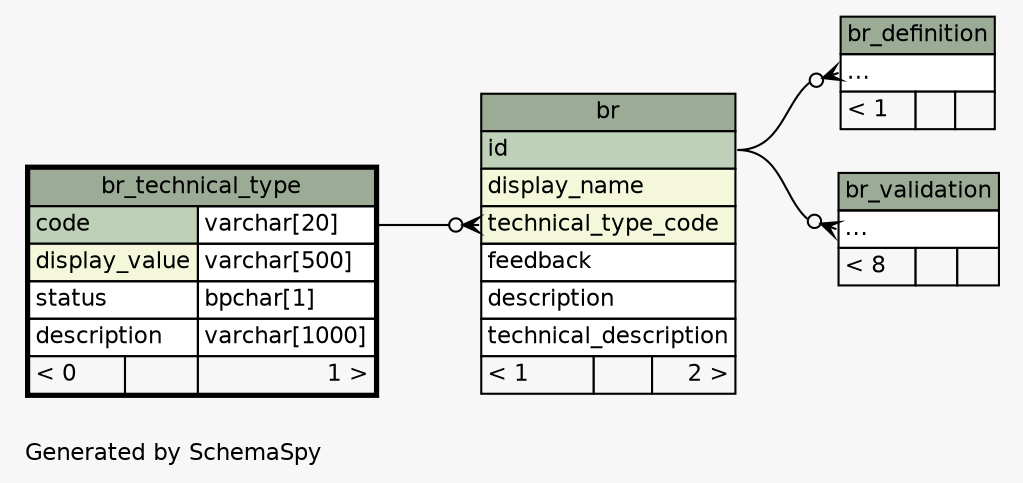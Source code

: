 // dot 2.36.0 on Windows 10 10.0
// SchemaSpy rev 590
digraph "twoDegreesRelationshipsDiagram" {
  graph [
    rankdir="RL"
    bgcolor="#f7f7f7"
    label="\nGenerated by SchemaSpy"
    labeljust="l"
    nodesep="0.18"
    ranksep="0.46"
    fontname="Helvetica"
    fontsize="11"
  ];
  node [
    fontname="Helvetica"
    fontsize="11"
    shape="plaintext"
  ];
  edge [
    arrowsize="0.8"
  ];
  "br":"technical_type_code":w -> "br_technical_type":"code.type":e [arrowhead=none dir=back arrowtail=crowodot];
  "br_definition":"elipses":w -> "br":"id":e [arrowhead=none dir=back arrowtail=crowodot];
  "br_validation":"elipses":w -> "br":"id":e [arrowhead=none dir=back arrowtail=crowodot];
  "br" [
    label=<
    <TABLE BORDER="0" CELLBORDER="1" CELLSPACING="0" BGCOLOR="#ffffff">
      <TR><TD COLSPAN="3" BGCOLOR="#9bab96" ALIGN="CENTER">br</TD></TR>
      <TR><TD PORT="id" COLSPAN="3" BGCOLOR="#bed1b8" ALIGN="LEFT">id</TD></TR>
      <TR><TD PORT="display_name" COLSPAN="3" BGCOLOR="#f4f7da" ALIGN="LEFT">display_name</TD></TR>
      <TR><TD PORT="technical_type_code" COLSPAN="3" BGCOLOR="#f4f7da" ALIGN="LEFT">technical_type_code</TD></TR>
      <TR><TD PORT="feedback" COLSPAN="3" ALIGN="LEFT">feedback</TD></TR>
      <TR><TD PORT="description" COLSPAN="3" ALIGN="LEFT">description</TD></TR>
      <TR><TD PORT="technical_description" COLSPAN="3" ALIGN="LEFT">technical_description</TD></TR>
      <TR><TD ALIGN="LEFT" BGCOLOR="#f7f7f7">&lt; 1</TD><TD ALIGN="RIGHT" BGCOLOR="#f7f7f7">  </TD><TD ALIGN="RIGHT" BGCOLOR="#f7f7f7">2 &gt;</TD></TR>
    </TABLE>>
    URL="br.html"
    tooltip="br"
  ];
  "br_definition" [
    label=<
    <TABLE BORDER="0" CELLBORDER="1" CELLSPACING="0" BGCOLOR="#ffffff">
      <TR><TD COLSPAN="3" BGCOLOR="#9bab96" ALIGN="CENTER">br_definition</TD></TR>
      <TR><TD PORT="elipses" COLSPAN="3" ALIGN="LEFT">...</TD></TR>
      <TR><TD ALIGN="LEFT" BGCOLOR="#f7f7f7">&lt; 1</TD><TD ALIGN="RIGHT" BGCOLOR="#f7f7f7">  </TD><TD ALIGN="RIGHT" BGCOLOR="#f7f7f7">  </TD></TR>
    </TABLE>>
    URL="br_definition.html"
    tooltip="br_definition"
  ];
  "br_technical_type" [
    label=<
    <TABLE BORDER="2" CELLBORDER="1" CELLSPACING="0" BGCOLOR="#ffffff">
      <TR><TD COLSPAN="3" BGCOLOR="#9bab96" ALIGN="CENTER">br_technical_type</TD></TR>
      <TR><TD PORT="code" COLSPAN="2" BGCOLOR="#bed1b8" ALIGN="LEFT">code</TD><TD PORT="code.type" ALIGN="LEFT">varchar[20]</TD></TR>
      <TR><TD PORT="display_value" COLSPAN="2" BGCOLOR="#f4f7da" ALIGN="LEFT">display_value</TD><TD PORT="display_value.type" ALIGN="LEFT">varchar[500]</TD></TR>
      <TR><TD PORT="status" COLSPAN="2" ALIGN="LEFT">status</TD><TD PORT="status.type" ALIGN="LEFT">bpchar[1]</TD></TR>
      <TR><TD PORT="description" COLSPAN="2" ALIGN="LEFT">description</TD><TD PORT="description.type" ALIGN="LEFT">varchar[1000]</TD></TR>
      <TR><TD ALIGN="LEFT" BGCOLOR="#f7f7f7">&lt; 0</TD><TD ALIGN="RIGHT" BGCOLOR="#f7f7f7">  </TD><TD ALIGN="RIGHT" BGCOLOR="#f7f7f7">1 &gt;</TD></TR>
    </TABLE>>
    URL="br_technical_type.html"
    tooltip="br_technical_type"
  ];
  "br_validation" [
    label=<
    <TABLE BORDER="0" CELLBORDER="1" CELLSPACING="0" BGCOLOR="#ffffff">
      <TR><TD COLSPAN="3" BGCOLOR="#9bab96" ALIGN="CENTER">br_validation</TD></TR>
      <TR><TD PORT="elipses" COLSPAN="3" ALIGN="LEFT">...</TD></TR>
      <TR><TD ALIGN="LEFT" BGCOLOR="#f7f7f7">&lt; 8</TD><TD ALIGN="RIGHT" BGCOLOR="#f7f7f7">  </TD><TD ALIGN="RIGHT" BGCOLOR="#f7f7f7">  </TD></TR>
    </TABLE>>
    URL="br_validation.html"
    tooltip="br_validation"
  ];
}
